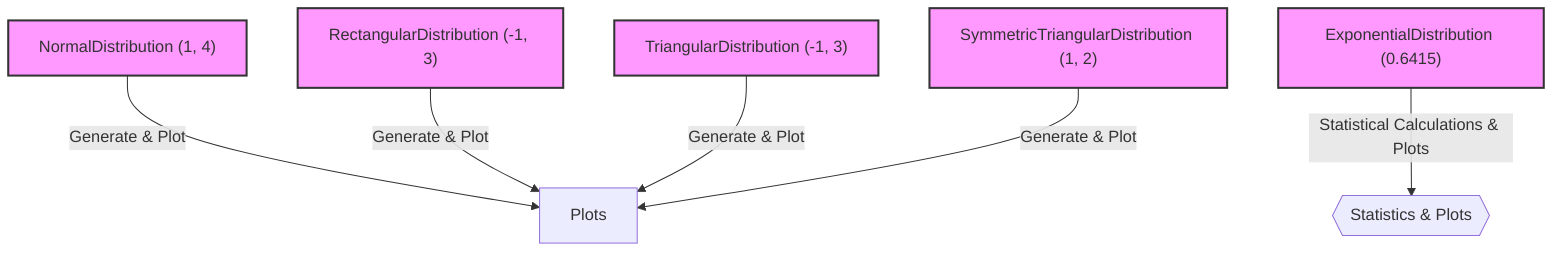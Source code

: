 flowchart TD
    %% Node for NormalDistribution instance
    n["NormalDistribution (1, 4)"]
    class n internal
    n -->|"Generate & Plot"| plots["Plots"]

    %% Node for RectangularDistribution instance
    r["RectangularDistribution (-1, 3)"]
    class r internal
    r -->|"Generate & Plot"| plots

    %% Node for TriangularDistribution instance
    t["TriangularDistribution (-1, 3)"]
    class t internal
    t -->|"Generate & Plot"| plots

    %% Node for SymmetricTriangularDistribution instance
    st["SymmetricTriangularDistribution (1, 2)"]
    class st internal
    st -->|"Generate & Plot"| plots

    %% Node for ExponentialDistribution instance
    e["ExponentialDistribution (0.6415)"]
    class e internal
    e -->|"Statistical Calculations & Plots"| stats{{"Statistics & Plots"}}

    %% Graph Styles
    classDef internal fill:#f9f,stroke:#333,stroke-width:2px;